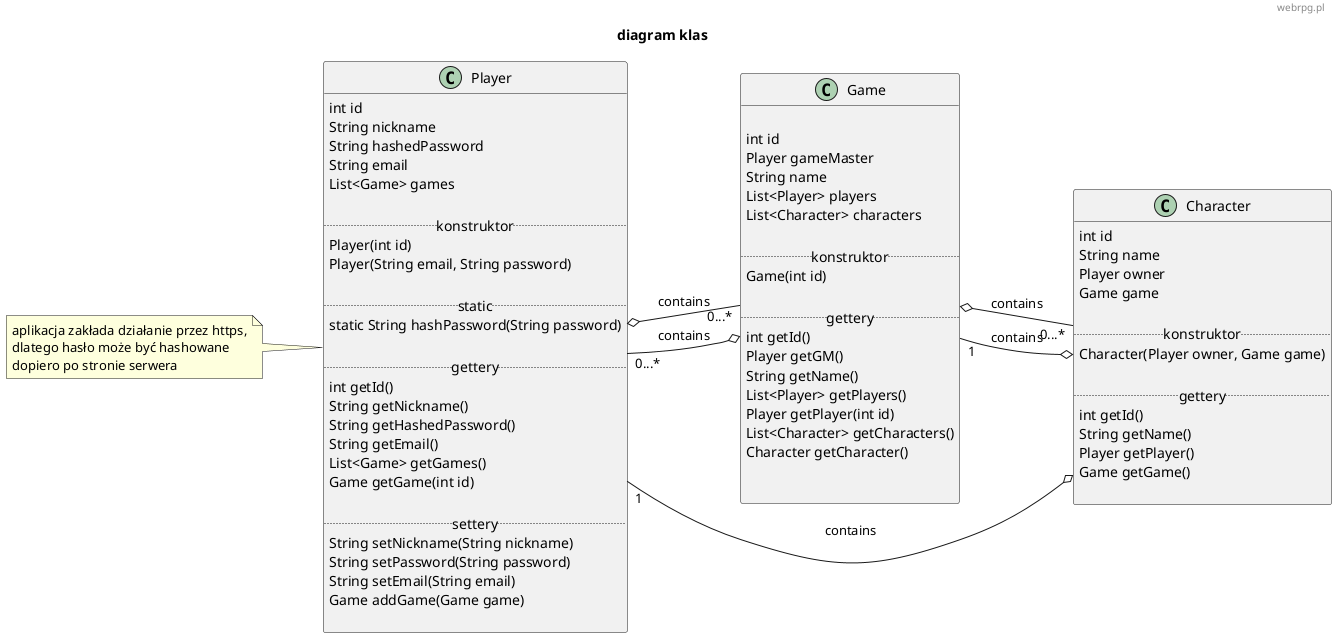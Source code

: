 @startuml
skinparam defaultFontName "Comic Sans MS"
header webrpg.pl
title "diagram klas"
left to right direction

class "Player" {
    int id
    String nickname
    String hashedPassword
    String email
    List<Game> games

    .. konstruktor ..
    Player(int id)
    Player(String email, String password)

    .. static ..
    static String hashPassword(String password)

    .. gettery ..
    int getId()
    String getNickname()
    String getHashedPassword()
    String getEmail()
    List<Game> getGames()
    Game getGame(int id)

    .. settery ..
    String setNickname(String nickname)
    String setPassword(String password)
    String setEmail(String email)
    Game addGame(Game game)

}
note left of Player
    aplikacja zakłada działanie przez https,
    dlatego hasło może być hashowane
    dopiero po stronie serwera
end note


class "Game"{ 
    
    int id
    Player gameMaster
    String name
    List<Player> players
    List<Character> characters

    .. konstruktor ..
    Game(int id)

    .. gettery ..
    int getId()
    Player getGM()
    String getName()
    List<Player> getPlayers()
    Player getPlayer(int id)
    List<Character> getCharacters()
    Character getCharacter()


}


class "Character"{
    int id
    String name
    Player owner
    Game game

    .. konstruktor ..
    Character(Player owner, Game game)

    .. gettery ..
    int getId()
    String getName()
    Player getPlayer()
    Game getGame()

}

Player o-- "0...*" Game: contains

Game o-- "0...*" Player: contains
Game o-- "0...*" Character: contains

Character o-- "1" Player: contains
Character o-- "1" Game: contains

@enduml